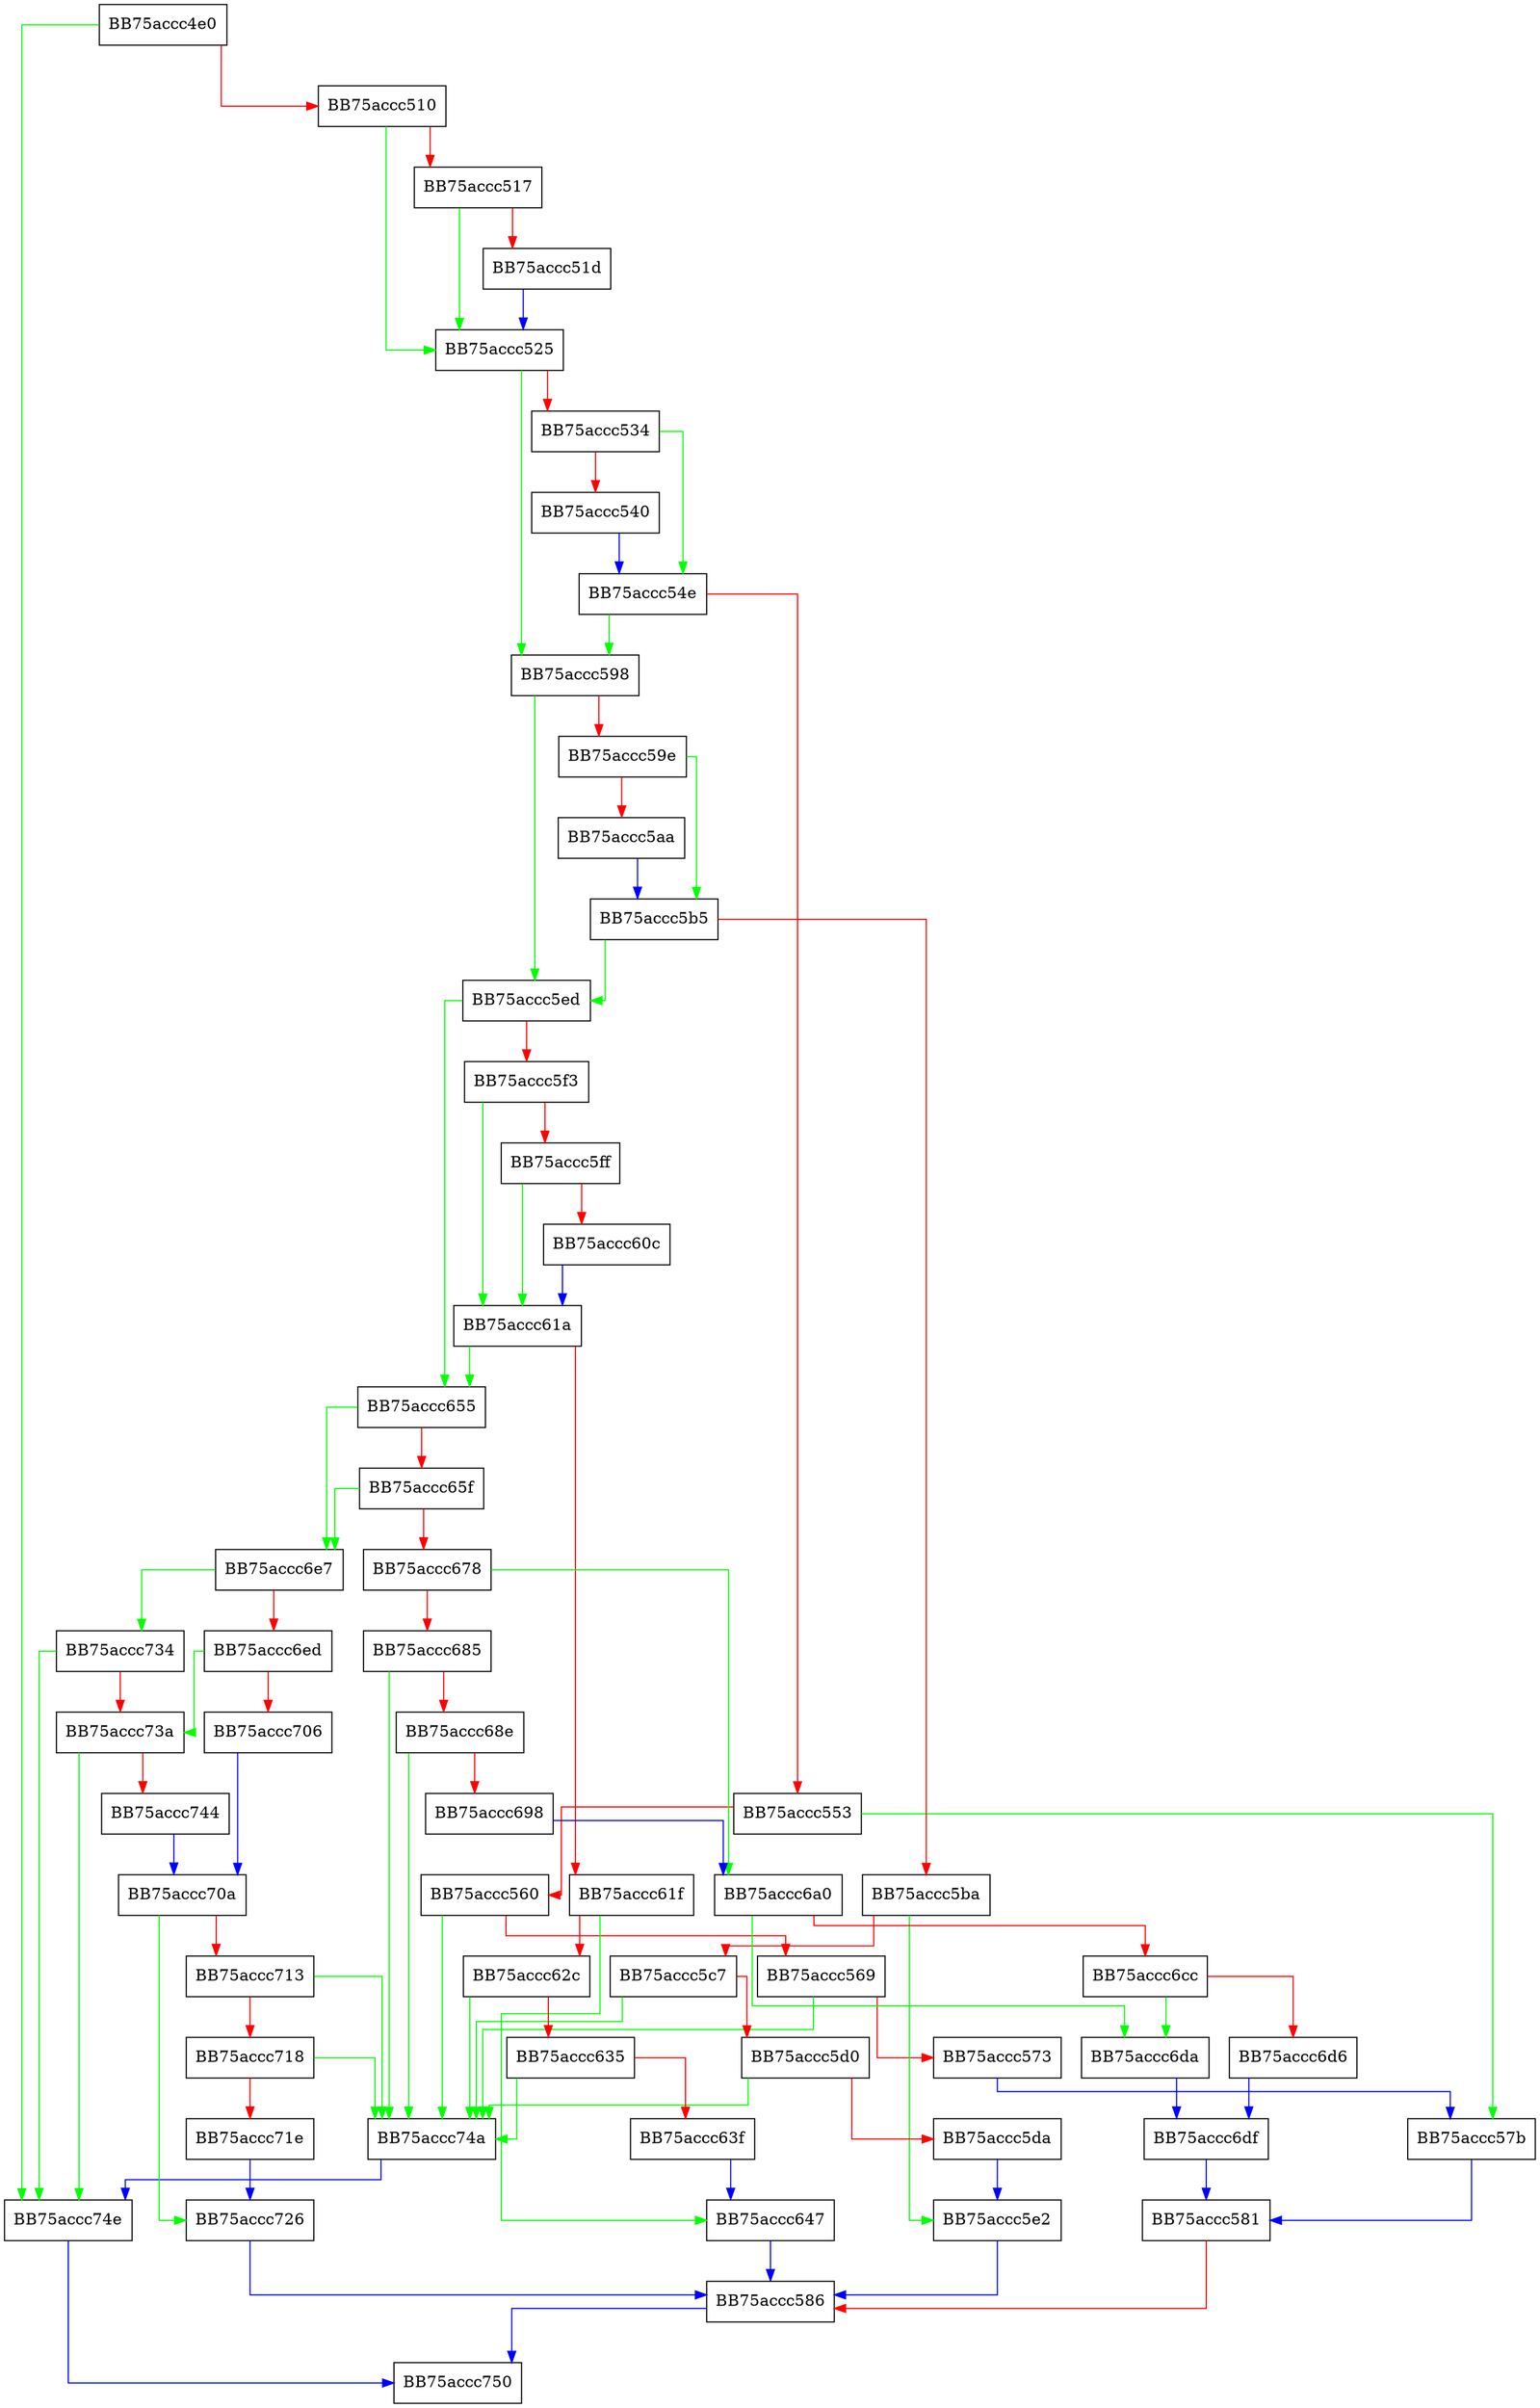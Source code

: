 digraph handle_perl_verb {
  node [shape="box"];
  graph [splines=ortho];
  BB75accc4e0 -> BB75accc74e [color="green"];
  BB75accc4e0 -> BB75accc510 [color="red"];
  BB75accc510 -> BB75accc525 [color="green"];
  BB75accc510 -> BB75accc517 [color="red"];
  BB75accc517 -> BB75accc525 [color="green"];
  BB75accc517 -> BB75accc51d [color="red"];
  BB75accc51d -> BB75accc525 [color="blue"];
  BB75accc525 -> BB75accc598 [color="green"];
  BB75accc525 -> BB75accc534 [color="red"];
  BB75accc534 -> BB75accc54e [color="green"];
  BB75accc534 -> BB75accc540 [color="red"];
  BB75accc540 -> BB75accc54e [color="blue"];
  BB75accc54e -> BB75accc598 [color="green"];
  BB75accc54e -> BB75accc553 [color="red"];
  BB75accc553 -> BB75accc57b [color="green"];
  BB75accc553 -> BB75accc560 [color="red"];
  BB75accc560 -> BB75accc74a [color="green"];
  BB75accc560 -> BB75accc569 [color="red"];
  BB75accc569 -> BB75accc74a [color="green"];
  BB75accc569 -> BB75accc573 [color="red"];
  BB75accc573 -> BB75accc57b [color="blue"];
  BB75accc57b -> BB75accc581 [color="blue"];
  BB75accc581 -> BB75accc586 [color="red"];
  BB75accc586 -> BB75accc750 [color="blue"];
  BB75accc598 -> BB75accc5ed [color="green"];
  BB75accc598 -> BB75accc59e [color="red"];
  BB75accc59e -> BB75accc5b5 [color="green"];
  BB75accc59e -> BB75accc5aa [color="red"];
  BB75accc5aa -> BB75accc5b5 [color="blue"];
  BB75accc5b5 -> BB75accc5ed [color="green"];
  BB75accc5b5 -> BB75accc5ba [color="red"];
  BB75accc5ba -> BB75accc5e2 [color="green"];
  BB75accc5ba -> BB75accc5c7 [color="red"];
  BB75accc5c7 -> BB75accc74a [color="green"];
  BB75accc5c7 -> BB75accc5d0 [color="red"];
  BB75accc5d0 -> BB75accc74a [color="green"];
  BB75accc5d0 -> BB75accc5da [color="red"];
  BB75accc5da -> BB75accc5e2 [color="blue"];
  BB75accc5e2 -> BB75accc586 [color="blue"];
  BB75accc5ed -> BB75accc655 [color="green"];
  BB75accc5ed -> BB75accc5f3 [color="red"];
  BB75accc5f3 -> BB75accc61a [color="green"];
  BB75accc5f3 -> BB75accc5ff [color="red"];
  BB75accc5ff -> BB75accc61a [color="green"];
  BB75accc5ff -> BB75accc60c [color="red"];
  BB75accc60c -> BB75accc61a [color="blue"];
  BB75accc61a -> BB75accc655 [color="green"];
  BB75accc61a -> BB75accc61f [color="red"];
  BB75accc61f -> BB75accc647 [color="green"];
  BB75accc61f -> BB75accc62c [color="red"];
  BB75accc62c -> BB75accc74a [color="green"];
  BB75accc62c -> BB75accc635 [color="red"];
  BB75accc635 -> BB75accc74a [color="green"];
  BB75accc635 -> BB75accc63f [color="red"];
  BB75accc63f -> BB75accc647 [color="blue"];
  BB75accc647 -> BB75accc586 [color="blue"];
  BB75accc655 -> BB75accc6e7 [color="green"];
  BB75accc655 -> BB75accc65f [color="red"];
  BB75accc65f -> BB75accc6e7 [color="green"];
  BB75accc65f -> BB75accc678 [color="red"];
  BB75accc678 -> BB75accc6a0 [color="green"];
  BB75accc678 -> BB75accc685 [color="red"];
  BB75accc685 -> BB75accc74a [color="green"];
  BB75accc685 -> BB75accc68e [color="red"];
  BB75accc68e -> BB75accc74a [color="green"];
  BB75accc68e -> BB75accc698 [color="red"];
  BB75accc698 -> BB75accc6a0 [color="blue"];
  BB75accc6a0 -> BB75accc6da [color="green"];
  BB75accc6a0 -> BB75accc6cc [color="red"];
  BB75accc6cc -> BB75accc6da [color="green"];
  BB75accc6cc -> BB75accc6d6 [color="red"];
  BB75accc6d6 -> BB75accc6df [color="blue"];
  BB75accc6da -> BB75accc6df [color="blue"];
  BB75accc6df -> BB75accc581 [color="blue"];
  BB75accc6e7 -> BB75accc734 [color="green"];
  BB75accc6e7 -> BB75accc6ed [color="red"];
  BB75accc6ed -> BB75accc73a [color="green"];
  BB75accc6ed -> BB75accc706 [color="red"];
  BB75accc706 -> BB75accc70a [color="blue"];
  BB75accc70a -> BB75accc726 [color="green"];
  BB75accc70a -> BB75accc713 [color="red"];
  BB75accc713 -> BB75accc74a [color="green"];
  BB75accc713 -> BB75accc718 [color="red"];
  BB75accc718 -> BB75accc74a [color="green"];
  BB75accc718 -> BB75accc71e [color="red"];
  BB75accc71e -> BB75accc726 [color="blue"];
  BB75accc726 -> BB75accc586 [color="blue"];
  BB75accc734 -> BB75accc74e [color="green"];
  BB75accc734 -> BB75accc73a [color="red"];
  BB75accc73a -> BB75accc74e [color="green"];
  BB75accc73a -> BB75accc744 [color="red"];
  BB75accc744 -> BB75accc70a [color="blue"];
  BB75accc74a -> BB75accc74e [color="blue"];
  BB75accc74e -> BB75accc750 [color="blue"];
}